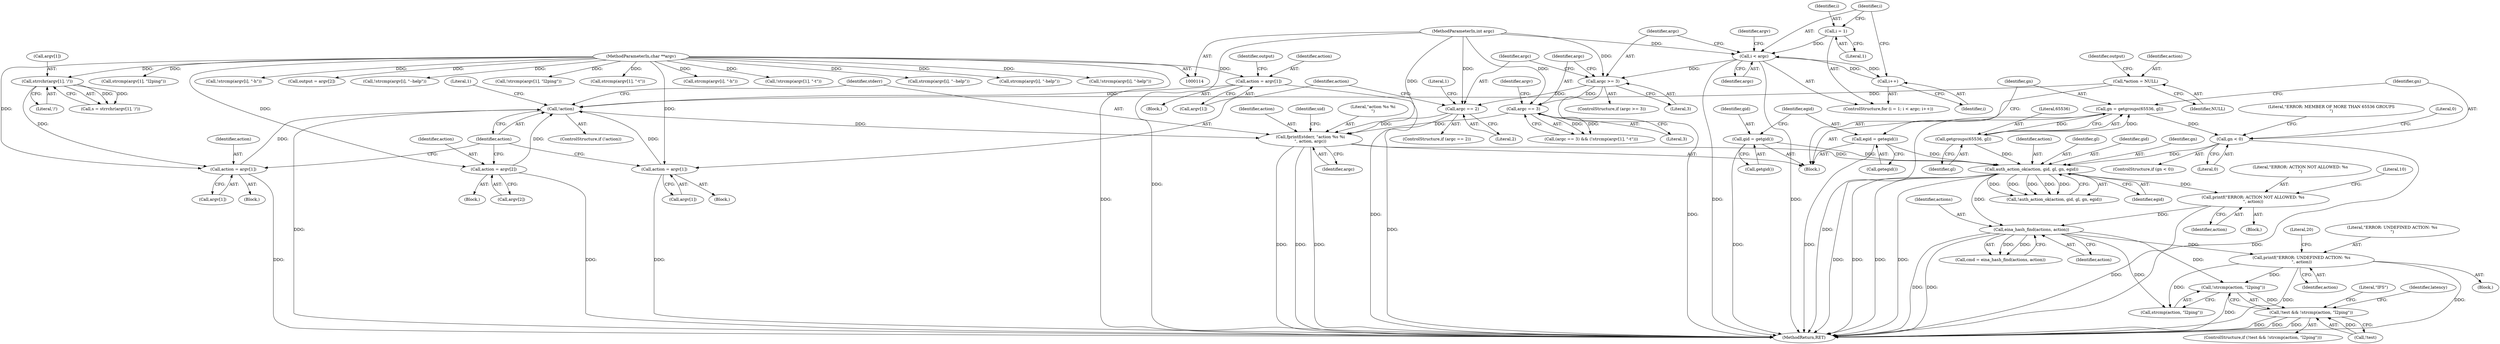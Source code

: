 digraph "0_enlightment_666df815cd86a50343859bce36c5cf968c5f38b0@API" {
"1000369" [label="(Call,!strcmp(action, \"l2ping\"))"];
"1000360" [label="(Call,printf(\"ERROR: UNDEFINED ACTION: %s\n\", action))"];
"1000353" [label="(Call,eina_hash_find(actions, action))"];
"1000346" [label="(Call,printf(\"ERROR: ACTION NOT ALLOWED: %s\n\", action))"];
"1000339" [label="(Call,auth_action_ok(action, gid, gl, gn, egid))"];
"1000288" [label="(Call,fprintf(stderr, \"action %s %i\n\", action, argc))"];
"1000284" [label="(Call,!action)"];
"1000125" [label="(Call,*action = NULL)"];
"1000274" [label="(Call,action = argv[1])"];
"1000116" [label="(MethodParameterIn,char **argv)"];
"1000263" [label="(Call,action = argv[1])"];
"1000226" [label="(Call,strrchr(argv[1], '/'))"];
"1000211" [label="(Call,action = argv[1])"];
"1000197" [label="(Call,action = argv[2])"];
"1000184" [label="(Call,argc == 3)"];
"1000178" [label="(Call,argc >= 3)"];
"1000145" [label="(Call,i < argc)"];
"1000148" [label="(Call,i++)"];
"1000142" [label="(Call,i = 1)"];
"1000115" [label="(MethodParameterIn,int argc)"];
"1000270" [label="(Call,argc == 2)"];
"1000296" [label="(Call,gid = getgid())"];
"1000304" [label="(Call,getgroups(65536, gl))"];
"1000308" [label="(Call,gn < 0)"];
"1000302" [label="(Call,gn = getgroups(65536, gl))"];
"1000299" [label="(Call,egid = getegid())"];
"1000366" [label="(Call,!test && !strcmp(action, \"l2ping\"))"];
"1000354" [label="(Identifier,actions)"];
"1000296" [label="(Call,gid = getgid())"];
"1000180" [label="(Literal,3)"];
"1000272" [label="(Literal,2)"];
"1000142" [label="(Call,i = 1)"];
"1000282" [label="(Literal,1)"];
"1000153" [label="(Call,!strcmp(argv[i], \"-h\"))"];
"1000300" [label="(Identifier,egid)"];
"1000177" [label="(ControlStructure,if (argc >= 3))"];
"1000216" [label="(Call,output = argv[2])"];
"1000351" [label="(Call,cmd = eina_hash_find(actions, action))"];
"1000370" [label="(Call,strcmp(action, \"l2ping\"))"];
"1000198" [label="(Identifier,action)"];
"1000297" [label="(Identifier,gid)"];
"1000394" [label="(Literal,\"IFS\")"];
"1000340" [label="(Identifier,action)"];
"1000145" [label="(Call,i < argc)"];
"1000342" [label="(Identifier,gl)"];
"1000276" [label="(Call,argv[1])"];
"1000364" [label="(Literal,20)"];
"1000193" [label="(Block,)"];
"1000345" [label="(Block,)"];
"1000212" [label="(Identifier,action)"];
"1000217" [label="(Identifier,output)"];
"1000166" [label="(Call,!strcmp(argv[i], \"--help\"))"];
"1000302" [label="(Call,gn = getgroups(65536, gl))"];
"1000213" [label="(Call,argv[1])"];
"1000210" [label="(Block,)"];
"1000350" [label="(Literal,10)"];
"1000226" [label="(Call,strrchr(argv[1], '/'))"];
"1000344" [label="(Identifier,egid)"];
"1000141" [label="(ControlStructure,for (i = 1; i < argc; i++))"];
"1000183" [label="(Call,(argc == 3) && (!strcmp(argv[1], \"-t\")))"];
"1000156" [label="(Identifier,argv)"];
"1000265" [label="(Call,argv[1])"];
"1000346" [label="(Call,printf(\"ERROR: ACTION NOT ALLOWED: %s\n\", action))"];
"1000284" [label="(Call,!action)"];
"1000147" [label="(Identifier,argc)"];
"1000275" [label="(Identifier,action)"];
"1000185" [label="(Identifier,argc)"];
"1000222" [label="(Block,)"];
"1000274" [label="(Call,action = argv[1])"];
"1000366" [label="(Call,!test && !strcmp(action, \"l2ping\"))"];
"1000298" [label="(Call,getgid())"];
"1000305" [label="(Literal,65536)"];
"1000126" [label="(Identifier,action)"];
"1000199" [label="(Call,argv[2])"];
"1000341" [label="(Identifier,gid)"];
"1000263" [label="(Call,action = argv[1])"];
"1000730" [label="(MethodReturn,RET)"];
"1000303" [label="(Identifier,gn)"];
"1000116" [label="(MethodParameterIn,char **argv)"];
"1000204" [label="(Call,!strcmp(argv[1], \"l2ping\"))"];
"1000285" [label="(Identifier,action)"];
"1000269" [label="(ControlStructure,if (argc == 2))"];
"1000188" [label="(Call,strcmp(argv[1], \"-t\"))"];
"1000143" [label="(Identifier,i)"];
"1000365" [label="(ControlStructure,if (!test && !strcmp(action, \"l2ping\")))"];
"1000154" [label="(Call,strcmp(argv[i], \"-h\"))"];
"1000117" [label="(Block,)"];
"1000283" [label="(ControlStructure,if (!action))"];
"1000353" [label="(Call,eina_hash_find(actions, action))"];
"1000270" [label="(Call,argc == 2)"];
"1000308" [label="(Call,gn < 0)"];
"1000347" [label="(Literal,\"ERROR: ACTION NOT ALLOWED: %s\n\")"];
"1000310" [label="(Literal,0)"];
"1000309" [label="(Identifier,gn)"];
"1000287" [label="(Literal,1)"];
"1000211" [label="(Call,action = argv[1])"];
"1000339" [label="(Call,auth_action_ok(action, gid, gl, gn, egid))"];
"1000197" [label="(Call,action = argv[2])"];
"1000149" [label="(Identifier,i)"];
"1000367" [label="(Call,!test)"];
"1000187" [label="(Call,!strcmp(argv[1], \"-t\"))"];
"1000304" [label="(Call,getgroups(65536, gl))"];
"1000167" [label="(Call,strcmp(argv[i], \"--help\"))"];
"1000360" [label="(Call,printf(\"ERROR: UNDEFINED ACTION: %s\n\", action))"];
"1000127" [label="(Identifier,NULL)"];
"1000307" [label="(ControlStructure,if (gn < 0))"];
"1000148" [label="(Call,i++)"];
"1000289" [label="(Identifier,stderr)"];
"1000146" [label="(Identifier,i)"];
"1000338" [label="(Call,!auth_action_ok(action, gid, gl, gn, egid))"];
"1000299" [label="(Call,egid = getegid())"];
"1000361" [label="(Literal,\"ERROR: UNDEFINED ACTION: %s\n\")"];
"1000291" [label="(Identifier,action)"];
"1000190" [label="(Identifier,argv)"];
"1000144" [label="(Literal,1)"];
"1000369" [label="(Call,!strcmp(action, \"l2ping\"))"];
"1000294" [label="(Identifier,uid)"];
"1000348" [label="(Identifier,action)"];
"1000115" [label="(MethodParameterIn,int argc)"];
"1000273" [label="(Block,)"];
"1000227" [label="(Call,argv[1])"];
"1000186" [label="(Literal,3)"];
"1000319" [label="(Literal,0)"];
"1000161" [label="(Call,strcmp(argv[i], \"-help\"))"];
"1000359" [label="(Block,)"];
"1000301" [label="(Call,getegid())"];
"1000160" [label="(Call,!strcmp(argv[i], \"-help\"))"];
"1000355" [label="(Identifier,action)"];
"1000377" [label="(Identifier,latency)"];
"1000131" [label="(Identifier,output)"];
"1000290" [label="(Literal,\"action %s %i\n\")"];
"1000230" [label="(Literal,'/')"];
"1000313" [label="(Literal,\"ERROR: MEMBER OF MORE THAN 65536 GROUPS\n\")"];
"1000184" [label="(Call,argc == 3)"];
"1000271" [label="(Identifier,argc)"];
"1000292" [label="(Identifier,argc)"];
"1000178" [label="(Call,argc >= 3)"];
"1000125" [label="(Call,*action = NULL)"];
"1000306" [label="(Identifier,gl)"];
"1000288" [label="(Call,fprintf(stderr, \"action %s %i\n\", action, argc))"];
"1000224" [label="(Call,s = strrchr(argv[1], '/'))"];
"1000264" [label="(Identifier,action)"];
"1000343" [label="(Identifier,gn)"];
"1000179" [label="(Identifier,argc)"];
"1000205" [label="(Call,strcmp(argv[1], \"l2ping\"))"];
"1000362" [label="(Identifier,action)"];
"1000369" -> "1000366"  [label="AST: "];
"1000369" -> "1000370"  [label="CFG: "];
"1000370" -> "1000369"  [label="AST: "];
"1000366" -> "1000369"  [label="CFG: "];
"1000369" -> "1000730"  [label="DDG: "];
"1000369" -> "1000366"  [label="DDG: "];
"1000360" -> "1000369"  [label="DDG: "];
"1000353" -> "1000369"  [label="DDG: "];
"1000360" -> "1000359"  [label="AST: "];
"1000360" -> "1000362"  [label="CFG: "];
"1000361" -> "1000360"  [label="AST: "];
"1000362" -> "1000360"  [label="AST: "];
"1000364" -> "1000360"  [label="CFG: "];
"1000360" -> "1000730"  [label="DDG: "];
"1000360" -> "1000730"  [label="DDG: "];
"1000353" -> "1000360"  [label="DDG: "];
"1000360" -> "1000370"  [label="DDG: "];
"1000353" -> "1000351"  [label="AST: "];
"1000353" -> "1000355"  [label="CFG: "];
"1000354" -> "1000353"  [label="AST: "];
"1000355" -> "1000353"  [label="AST: "];
"1000351" -> "1000353"  [label="CFG: "];
"1000353" -> "1000730"  [label="DDG: "];
"1000353" -> "1000730"  [label="DDG: "];
"1000353" -> "1000351"  [label="DDG: "];
"1000353" -> "1000351"  [label="DDG: "];
"1000346" -> "1000353"  [label="DDG: "];
"1000339" -> "1000353"  [label="DDG: "];
"1000353" -> "1000370"  [label="DDG: "];
"1000346" -> "1000345"  [label="AST: "];
"1000346" -> "1000348"  [label="CFG: "];
"1000347" -> "1000346"  [label="AST: "];
"1000348" -> "1000346"  [label="AST: "];
"1000350" -> "1000346"  [label="CFG: "];
"1000346" -> "1000730"  [label="DDG: "];
"1000339" -> "1000346"  [label="DDG: "];
"1000339" -> "1000338"  [label="AST: "];
"1000339" -> "1000344"  [label="CFG: "];
"1000340" -> "1000339"  [label="AST: "];
"1000341" -> "1000339"  [label="AST: "];
"1000342" -> "1000339"  [label="AST: "];
"1000343" -> "1000339"  [label="AST: "];
"1000344" -> "1000339"  [label="AST: "];
"1000338" -> "1000339"  [label="CFG: "];
"1000339" -> "1000730"  [label="DDG: "];
"1000339" -> "1000730"  [label="DDG: "];
"1000339" -> "1000730"  [label="DDG: "];
"1000339" -> "1000730"  [label="DDG: "];
"1000339" -> "1000338"  [label="DDG: "];
"1000339" -> "1000338"  [label="DDG: "];
"1000339" -> "1000338"  [label="DDG: "];
"1000339" -> "1000338"  [label="DDG: "];
"1000339" -> "1000338"  [label="DDG: "];
"1000288" -> "1000339"  [label="DDG: "];
"1000296" -> "1000339"  [label="DDG: "];
"1000304" -> "1000339"  [label="DDG: "];
"1000308" -> "1000339"  [label="DDG: "];
"1000299" -> "1000339"  [label="DDG: "];
"1000288" -> "1000117"  [label="AST: "];
"1000288" -> "1000292"  [label="CFG: "];
"1000289" -> "1000288"  [label="AST: "];
"1000290" -> "1000288"  [label="AST: "];
"1000291" -> "1000288"  [label="AST: "];
"1000292" -> "1000288"  [label="AST: "];
"1000294" -> "1000288"  [label="CFG: "];
"1000288" -> "1000730"  [label="DDG: "];
"1000288" -> "1000730"  [label="DDG: "];
"1000288" -> "1000730"  [label="DDG: "];
"1000284" -> "1000288"  [label="DDG: "];
"1000184" -> "1000288"  [label="DDG: "];
"1000270" -> "1000288"  [label="DDG: "];
"1000115" -> "1000288"  [label="DDG: "];
"1000284" -> "1000283"  [label="AST: "];
"1000284" -> "1000285"  [label="CFG: "];
"1000285" -> "1000284"  [label="AST: "];
"1000287" -> "1000284"  [label="CFG: "];
"1000289" -> "1000284"  [label="CFG: "];
"1000284" -> "1000730"  [label="DDG: "];
"1000125" -> "1000284"  [label="DDG: "];
"1000274" -> "1000284"  [label="DDG: "];
"1000263" -> "1000284"  [label="DDG: "];
"1000211" -> "1000284"  [label="DDG: "];
"1000197" -> "1000284"  [label="DDG: "];
"1000125" -> "1000117"  [label="AST: "];
"1000125" -> "1000127"  [label="CFG: "];
"1000126" -> "1000125"  [label="AST: "];
"1000127" -> "1000125"  [label="AST: "];
"1000131" -> "1000125"  [label="CFG: "];
"1000274" -> "1000273"  [label="AST: "];
"1000274" -> "1000276"  [label="CFG: "];
"1000275" -> "1000274"  [label="AST: "];
"1000276" -> "1000274"  [label="AST: "];
"1000285" -> "1000274"  [label="CFG: "];
"1000274" -> "1000730"  [label="DDG: "];
"1000116" -> "1000274"  [label="DDG: "];
"1000116" -> "1000114"  [label="AST: "];
"1000116" -> "1000730"  [label="DDG: "];
"1000116" -> "1000153"  [label="DDG: "];
"1000116" -> "1000154"  [label="DDG: "];
"1000116" -> "1000160"  [label="DDG: "];
"1000116" -> "1000161"  [label="DDG: "];
"1000116" -> "1000166"  [label="DDG: "];
"1000116" -> "1000167"  [label="DDG: "];
"1000116" -> "1000187"  [label="DDG: "];
"1000116" -> "1000188"  [label="DDG: "];
"1000116" -> "1000197"  [label="DDG: "];
"1000116" -> "1000204"  [label="DDG: "];
"1000116" -> "1000205"  [label="DDG: "];
"1000116" -> "1000211"  [label="DDG: "];
"1000116" -> "1000216"  [label="DDG: "];
"1000116" -> "1000226"  [label="DDG: "];
"1000116" -> "1000263"  [label="DDG: "];
"1000263" -> "1000222"  [label="AST: "];
"1000263" -> "1000265"  [label="CFG: "];
"1000264" -> "1000263"  [label="AST: "];
"1000265" -> "1000263"  [label="AST: "];
"1000285" -> "1000263"  [label="CFG: "];
"1000263" -> "1000730"  [label="DDG: "];
"1000226" -> "1000263"  [label="DDG: "];
"1000226" -> "1000224"  [label="AST: "];
"1000226" -> "1000230"  [label="CFG: "];
"1000227" -> "1000226"  [label="AST: "];
"1000230" -> "1000226"  [label="AST: "];
"1000224" -> "1000226"  [label="CFG: "];
"1000226" -> "1000224"  [label="DDG: "];
"1000226" -> "1000224"  [label="DDG: "];
"1000211" -> "1000210"  [label="AST: "];
"1000211" -> "1000213"  [label="CFG: "];
"1000212" -> "1000211"  [label="AST: "];
"1000213" -> "1000211"  [label="AST: "];
"1000217" -> "1000211"  [label="CFG: "];
"1000211" -> "1000730"  [label="DDG: "];
"1000197" -> "1000193"  [label="AST: "];
"1000197" -> "1000199"  [label="CFG: "];
"1000198" -> "1000197"  [label="AST: "];
"1000199" -> "1000197"  [label="AST: "];
"1000285" -> "1000197"  [label="CFG: "];
"1000197" -> "1000730"  [label="DDG: "];
"1000184" -> "1000183"  [label="AST: "];
"1000184" -> "1000186"  [label="CFG: "];
"1000185" -> "1000184"  [label="AST: "];
"1000186" -> "1000184"  [label="AST: "];
"1000190" -> "1000184"  [label="CFG: "];
"1000183" -> "1000184"  [label="CFG: "];
"1000184" -> "1000183"  [label="DDG: "];
"1000184" -> "1000183"  [label="DDG: "];
"1000178" -> "1000184"  [label="DDG: "];
"1000115" -> "1000184"  [label="DDG: "];
"1000178" -> "1000177"  [label="AST: "];
"1000178" -> "1000180"  [label="CFG: "];
"1000179" -> "1000178"  [label="AST: "];
"1000180" -> "1000178"  [label="AST: "];
"1000185" -> "1000178"  [label="CFG: "];
"1000271" -> "1000178"  [label="CFG: "];
"1000178" -> "1000730"  [label="DDG: "];
"1000145" -> "1000178"  [label="DDG: "];
"1000115" -> "1000178"  [label="DDG: "];
"1000178" -> "1000270"  [label="DDG: "];
"1000145" -> "1000141"  [label="AST: "];
"1000145" -> "1000147"  [label="CFG: "];
"1000146" -> "1000145"  [label="AST: "];
"1000147" -> "1000145"  [label="AST: "];
"1000156" -> "1000145"  [label="CFG: "];
"1000179" -> "1000145"  [label="CFG: "];
"1000145" -> "1000730"  [label="DDG: "];
"1000145" -> "1000730"  [label="DDG: "];
"1000148" -> "1000145"  [label="DDG: "];
"1000142" -> "1000145"  [label="DDG: "];
"1000115" -> "1000145"  [label="DDG: "];
"1000145" -> "1000148"  [label="DDG: "];
"1000148" -> "1000141"  [label="AST: "];
"1000148" -> "1000149"  [label="CFG: "];
"1000149" -> "1000148"  [label="AST: "];
"1000146" -> "1000148"  [label="CFG: "];
"1000142" -> "1000141"  [label="AST: "];
"1000142" -> "1000144"  [label="CFG: "];
"1000143" -> "1000142"  [label="AST: "];
"1000144" -> "1000142"  [label="AST: "];
"1000146" -> "1000142"  [label="CFG: "];
"1000115" -> "1000114"  [label="AST: "];
"1000115" -> "1000730"  [label="DDG: "];
"1000115" -> "1000270"  [label="DDG: "];
"1000270" -> "1000269"  [label="AST: "];
"1000270" -> "1000272"  [label="CFG: "];
"1000271" -> "1000270"  [label="AST: "];
"1000272" -> "1000270"  [label="AST: "];
"1000275" -> "1000270"  [label="CFG: "];
"1000282" -> "1000270"  [label="CFG: "];
"1000270" -> "1000730"  [label="DDG: "];
"1000296" -> "1000117"  [label="AST: "];
"1000296" -> "1000298"  [label="CFG: "];
"1000297" -> "1000296"  [label="AST: "];
"1000298" -> "1000296"  [label="AST: "];
"1000300" -> "1000296"  [label="CFG: "];
"1000296" -> "1000730"  [label="DDG: "];
"1000304" -> "1000302"  [label="AST: "];
"1000304" -> "1000306"  [label="CFG: "];
"1000305" -> "1000304"  [label="AST: "];
"1000306" -> "1000304"  [label="AST: "];
"1000302" -> "1000304"  [label="CFG: "];
"1000304" -> "1000302"  [label="DDG: "];
"1000304" -> "1000302"  [label="DDG: "];
"1000308" -> "1000307"  [label="AST: "];
"1000308" -> "1000310"  [label="CFG: "];
"1000309" -> "1000308"  [label="AST: "];
"1000310" -> "1000308"  [label="AST: "];
"1000313" -> "1000308"  [label="CFG: "];
"1000319" -> "1000308"  [label="CFG: "];
"1000308" -> "1000730"  [label="DDG: "];
"1000302" -> "1000308"  [label="DDG: "];
"1000302" -> "1000117"  [label="AST: "];
"1000303" -> "1000302"  [label="AST: "];
"1000309" -> "1000302"  [label="CFG: "];
"1000302" -> "1000730"  [label="DDG: "];
"1000299" -> "1000117"  [label="AST: "];
"1000299" -> "1000301"  [label="CFG: "];
"1000300" -> "1000299"  [label="AST: "];
"1000301" -> "1000299"  [label="AST: "];
"1000303" -> "1000299"  [label="CFG: "];
"1000299" -> "1000730"  [label="DDG: "];
"1000366" -> "1000365"  [label="AST: "];
"1000366" -> "1000367"  [label="CFG: "];
"1000367" -> "1000366"  [label="AST: "];
"1000377" -> "1000366"  [label="CFG: "];
"1000394" -> "1000366"  [label="CFG: "];
"1000366" -> "1000730"  [label="DDG: "];
"1000366" -> "1000730"  [label="DDG: "];
"1000366" -> "1000730"  [label="DDG: "];
"1000367" -> "1000366"  [label="DDG: "];
}
